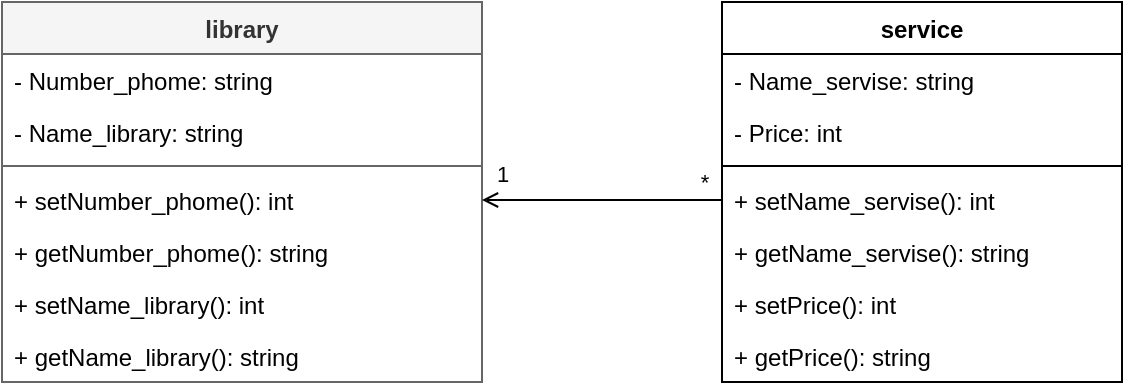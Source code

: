 <mxfile version="21.0.10" type="device"><diagram name="Страница 1" id="dVlYu7wfQ3WlaY0byJnW"><mxGraphModel dx="819" dy="437" grid="1" gridSize="10" guides="1" tooltips="1" connect="1" arrows="1" fold="1" page="1" pageScale="1" pageWidth="1654" pageHeight="1169" math="0" shadow="0"><root><mxCell id="0"/><mxCell id="1" parent="0"/><mxCell id="vbvTrc1g47Ydxalie9x2-1" value="service" style="swimlane;fontStyle=1;align=center;verticalAlign=top;childLayout=stackLayout;horizontal=1;startSize=26;horizontalStack=0;resizeParent=1;resizeParentMax=0;resizeLast=0;collapsible=1;marginBottom=0;whiteSpace=wrap;html=1;" vertex="1" parent="1"><mxGeometry x="550" y="140" width="200" height="190" as="geometry"/></mxCell><mxCell id="vbvTrc1g47Ydxalie9x2-16" value="- Name_servise: string" style="text;strokeColor=none;fillColor=none;align=left;verticalAlign=top;spacingLeft=4;spacingRight=4;overflow=hidden;rotatable=0;points=[[0,0.5],[1,0.5]];portConstraint=eastwest;" vertex="1" parent="vbvTrc1g47Ydxalie9x2-1"><mxGeometry y="26" width="200" height="26" as="geometry"/></mxCell><mxCell id="vbvTrc1g47Ydxalie9x2-15" value="- Price: int" style="text;strokeColor=none;fillColor=none;align=left;verticalAlign=top;spacingLeft=4;spacingRight=4;overflow=hidden;rotatable=0;points=[[0,0.5],[1,0.5]];portConstraint=eastwest;" vertex="1" parent="vbvTrc1g47Ydxalie9x2-1"><mxGeometry y="52" width="200" height="26" as="geometry"/></mxCell><mxCell id="vbvTrc1g47Ydxalie9x2-3" value="" style="line;strokeWidth=1;fillColor=none;align=left;verticalAlign=middle;spacingTop=-1;spacingLeft=3;spacingRight=3;rotatable=0;labelPosition=right;points=[];portConstraint=eastwest;strokeColor=inherit;" vertex="1" parent="vbvTrc1g47Ydxalie9x2-1"><mxGeometry y="78" width="200" height="8" as="geometry"/></mxCell><mxCell id="vbvTrc1g47Ydxalie9x2-19" value="+ setName_servise(): int" style="text;strokeColor=none;fillColor=none;align=left;verticalAlign=top;spacingLeft=4;spacingRight=4;overflow=hidden;rotatable=0;points=[[0,0.5],[1,0.5]];portConstraint=eastwest;" vertex="1" parent="vbvTrc1g47Ydxalie9x2-1"><mxGeometry y="86" width="200" height="26" as="geometry"/></mxCell><mxCell id="vbvTrc1g47Ydxalie9x2-20" value="+ getName_servise(): string" style="text;strokeColor=none;fillColor=none;align=left;verticalAlign=top;spacingLeft=4;spacingRight=4;overflow=hidden;rotatable=0;points=[[0,0.5],[1,0.5]];portConstraint=eastwest;" vertex="1" parent="vbvTrc1g47Ydxalie9x2-1"><mxGeometry y="112" width="200" height="26" as="geometry"/></mxCell><mxCell id="vbvTrc1g47Ydxalie9x2-22" value="+ setPrice(): int" style="text;strokeColor=none;fillColor=none;align=left;verticalAlign=top;spacingLeft=4;spacingRight=4;overflow=hidden;rotatable=0;points=[[0,0.5],[1,0.5]];portConstraint=eastwest;" vertex="1" parent="vbvTrc1g47Ydxalie9x2-1"><mxGeometry y="138" width="200" height="26" as="geometry"/></mxCell><mxCell id="vbvTrc1g47Ydxalie9x2-23" value="+ getPrice(): string" style="text;strokeColor=none;fillColor=none;align=left;verticalAlign=top;spacingLeft=4;spacingRight=4;overflow=hidden;rotatable=0;points=[[0,0.5],[1,0.5]];portConstraint=eastwest;" vertex="1" parent="vbvTrc1g47Ydxalie9x2-1"><mxGeometry y="164" width="200" height="26" as="geometry"/></mxCell><mxCell id="vbvTrc1g47Ydxalie9x2-5" value="library" style="swimlane;fontStyle=1;childLayout=stackLayout;horizontal=1;startSize=26;fillColor=#f5f5f5;horizontalStack=0;resizeParent=1;resizeParentMax=0;resizeLast=0;collapsible=1;marginBottom=0;fontColor=#333333;strokeColor=#666666;" vertex="1" parent="1"><mxGeometry x="190" y="140" width="240" height="190" as="geometry"/></mxCell><mxCell id="vbvTrc1g47Ydxalie9x2-7" value="- Number_phome: string" style="text;strokeColor=none;fillColor=none;align=left;verticalAlign=top;spacingLeft=4;spacingRight=4;overflow=hidden;rotatable=0;points=[[0,0.5],[1,0.5]];portConstraint=eastwest;" vertex="1" parent="vbvTrc1g47Ydxalie9x2-5"><mxGeometry y="26" width="240" height="26" as="geometry"/></mxCell><mxCell id="vbvTrc1g47Ydxalie9x2-6" value="- Name_library: string" style="text;strokeColor=none;fillColor=none;align=left;verticalAlign=top;spacingLeft=4;spacingRight=4;overflow=hidden;rotatable=0;points=[[0,0.5],[1,0.5]];portConstraint=eastwest;" vertex="1" parent="vbvTrc1g47Ydxalie9x2-5"><mxGeometry y="52" width="240" height="26" as="geometry"/></mxCell><mxCell id="vbvTrc1g47Ydxalie9x2-8" value="" style="line;strokeWidth=1;fillColor=none;align=left;verticalAlign=middle;spacingTop=-1;spacingLeft=3;spacingRight=3;rotatable=0;labelPosition=right;points=[];portConstraint=eastwest;strokeColor=inherit;" vertex="1" parent="vbvTrc1g47Ydxalie9x2-5"><mxGeometry y="78" width="240" height="8" as="geometry"/></mxCell><mxCell id="vbvTrc1g47Ydxalie9x2-9" value="+ setNumber_phome(): int" style="text;strokeColor=none;fillColor=none;align=left;verticalAlign=top;spacingLeft=4;spacingRight=4;overflow=hidden;rotatable=0;points=[[0,0.5],[1,0.5]];portConstraint=eastwest;" vertex="1" parent="vbvTrc1g47Ydxalie9x2-5"><mxGeometry y="86" width="240" height="26" as="geometry"/></mxCell><mxCell id="vbvTrc1g47Ydxalie9x2-14" value="+ getNumber_phome(): string" style="text;strokeColor=none;fillColor=none;align=left;verticalAlign=top;spacingLeft=4;spacingRight=4;overflow=hidden;rotatable=0;points=[[0,0.5],[1,0.5]];portConstraint=eastwest;" vertex="1" parent="vbvTrc1g47Ydxalie9x2-5"><mxGeometry y="112" width="240" height="26" as="geometry"/></mxCell><mxCell id="vbvTrc1g47Ydxalie9x2-13" value="+ setName_library(): int" style="text;strokeColor=none;fillColor=none;align=left;verticalAlign=top;spacingLeft=4;spacingRight=4;overflow=hidden;rotatable=0;points=[[0,0.5],[1,0.5]];portConstraint=eastwest;" vertex="1" parent="vbvTrc1g47Ydxalie9x2-5"><mxGeometry y="138" width="240" height="26" as="geometry"/></mxCell><mxCell id="vbvTrc1g47Ydxalie9x2-10" value="+ getName_library(): string" style="text;strokeColor=none;fillColor=none;align=left;verticalAlign=top;spacingLeft=4;spacingRight=4;overflow=hidden;rotatable=0;points=[[0,0.5],[1,0.5]];portConstraint=eastwest;" vertex="1" parent="vbvTrc1g47Ydxalie9x2-5"><mxGeometry y="164" width="240" height="26" as="geometry"/></mxCell><mxCell id="vbvTrc1g47Ydxalie9x2-27" style="edgeStyle=orthogonalEdgeStyle;rounded=0;orthogonalLoop=1;jettySize=auto;html=1;entryX=1;entryY=0.5;entryDx=0;entryDy=0;endArrow=open;endFill=0;targetPerimeterSpacing=0;flowAnimation=0;ignoreEdge=0;endSize=6;spacingLeft=0;labelPosition=left;verticalLabelPosition=top;align=right;verticalAlign=bottom;" edge="1" parent="1" source="vbvTrc1g47Ydxalie9x2-19" target="vbvTrc1g47Ydxalie9x2-9"><mxGeometry relative="1" as="geometry"/></mxCell><mxCell id="vbvTrc1g47Ydxalie9x2-30" value="1" style="edgeLabel;html=1;align=center;verticalAlign=middle;resizable=0;points=[];" vertex="1" connectable="0" parent="vbvTrc1g47Ydxalie9x2-27"><mxGeometry x="-0.25" y="-2" relative="1" as="geometry"><mxPoint x="-65" y="-11" as="offset"/></mxGeometry></mxCell><mxCell id="vbvTrc1g47Ydxalie9x2-31" value="*" style="edgeLabel;html=1;align=center;verticalAlign=middle;resizable=0;points=[];" vertex="1" connectable="0" parent="vbvTrc1g47Ydxalie9x2-27"><mxGeometry x="-0.26" relative="1" as="geometry"><mxPoint x="35" y="-9" as="offset"/></mxGeometry></mxCell></root></mxGraphModel></diagram></mxfile>